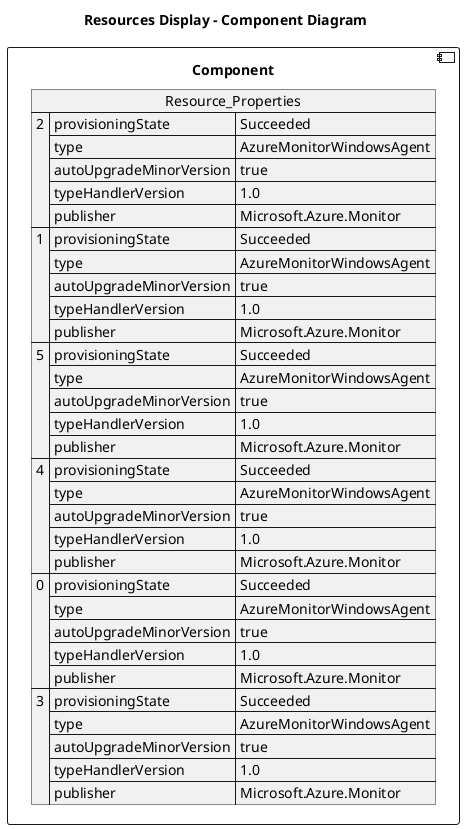 @startuml

title Resources Display - Component Diagram

component Component {

json  Resource_Properties {
  "2": {
    "provisioningState": "Succeeded",
    "type": "AzureMonitorWindowsAgent",
    "autoUpgradeMinorVersion": true,
    "typeHandlerVersion": "1.0",
    "publisher": "Microsoft.Azure.Monitor"
  },
  "1": {
    "provisioningState": "Succeeded",
    "type": "AzureMonitorWindowsAgent",
    "autoUpgradeMinorVersion": true,
    "typeHandlerVersion": "1.0",
    "publisher": "Microsoft.Azure.Monitor"
  },
  "5": {
    "provisioningState": "Succeeded",
    "type": "AzureMonitorWindowsAgent",
    "autoUpgradeMinorVersion": true,
    "typeHandlerVersion": "1.0",
    "publisher": "Microsoft.Azure.Monitor"
  },
  "4": {
    "provisioningState": "Succeeded",
    "type": "AzureMonitorWindowsAgent",
    "autoUpgradeMinorVersion": true,
    "typeHandlerVersion": "1.0",
    "publisher": "Microsoft.Azure.Monitor"
  },
  "0": {
    "provisioningState": "Succeeded",
    "type": "AzureMonitorWindowsAgent",
    "autoUpgradeMinorVersion": true,
    "typeHandlerVersion": "1.0",
    "publisher": "Microsoft.Azure.Monitor"
  },
  "3": {
    "provisioningState": "Succeeded",
    "type": "AzureMonitorWindowsAgent",
    "autoUpgradeMinorVersion": true,
    "typeHandlerVersion": "1.0",
    "publisher": "Microsoft.Azure.Monitor"
  }
}
}
@enduml
